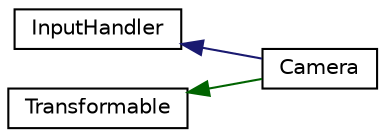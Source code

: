 digraph "Graphical Class Hierarchy"
{
  edge [fontname="Helvetica",fontsize="10",labelfontname="Helvetica",labelfontsize="10"];
  node [fontname="Helvetica",fontsize="10",shape=record];
  rankdir="LR";
  Node1 [label="InputHandler",height=0.2,width=0.4,color="black", fillcolor="white", style="filled",URL="$class_input_handler.html"];
  Node1 -> Node2 [dir="back",color="midnightblue",fontsize="10",style="solid",fontname="Helvetica"];
  Node2 [label="Camera",height=0.2,width=0.4,color="black", fillcolor="white", style="filled",URL="$class_camera.html",tooltip="Defines a camera for use in rendering. "];
  Node3 [label="Transformable",height=0.2,width=0.4,color="black", fillcolor="white", style="filled",URL="$class_transformable.html",tooltip="Currently just handles movement. Will be expanded to rotations. "];
  Node3 -> Node2 [dir="back",color="darkgreen",fontsize="10",style="solid",fontname="Helvetica"];
}

